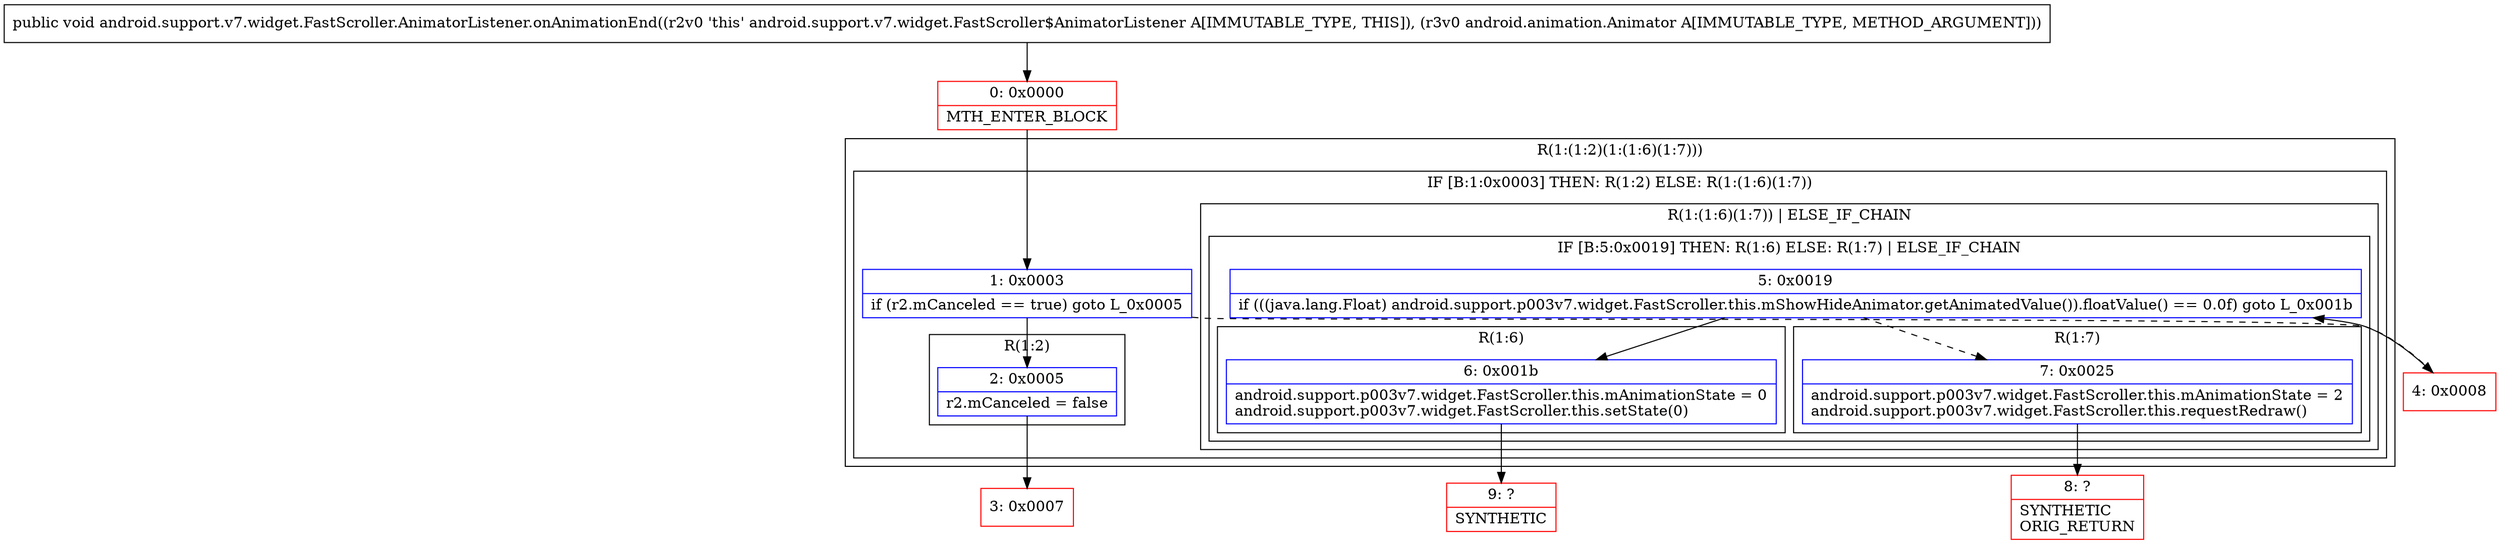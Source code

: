 digraph "CFG forandroid.support.v7.widget.FastScroller.AnimatorListener.onAnimationEnd(Landroid\/animation\/Animator;)V" {
subgraph cluster_Region_1065590916 {
label = "R(1:(1:2)(1:(1:6)(1:7)))";
node [shape=record,color=blue];
subgraph cluster_IfRegion_1802561580 {
label = "IF [B:1:0x0003] THEN: R(1:2) ELSE: R(1:(1:6)(1:7))";
node [shape=record,color=blue];
Node_1 [shape=record,label="{1\:\ 0x0003|if (r2.mCanceled == true) goto L_0x0005\l}"];
subgraph cluster_Region_1374691073 {
label = "R(1:2)";
node [shape=record,color=blue];
Node_2 [shape=record,label="{2\:\ 0x0005|r2.mCanceled = false\l}"];
}
subgraph cluster_Region_1935379339 {
label = "R(1:(1:6)(1:7)) | ELSE_IF_CHAIN\l";
node [shape=record,color=blue];
subgraph cluster_IfRegion_1375638244 {
label = "IF [B:5:0x0019] THEN: R(1:6) ELSE: R(1:7) | ELSE_IF_CHAIN\l";
node [shape=record,color=blue];
Node_5 [shape=record,label="{5\:\ 0x0019|if (((java.lang.Float) android.support.p003v7.widget.FastScroller.this.mShowHideAnimator.getAnimatedValue()).floatValue() == 0.0f) goto L_0x001b\l}"];
subgraph cluster_Region_1025716607 {
label = "R(1:6)";
node [shape=record,color=blue];
Node_6 [shape=record,label="{6\:\ 0x001b|android.support.p003v7.widget.FastScroller.this.mAnimationState = 0\landroid.support.p003v7.widget.FastScroller.this.setState(0)\l}"];
}
subgraph cluster_Region_1828334029 {
label = "R(1:7)";
node [shape=record,color=blue];
Node_7 [shape=record,label="{7\:\ 0x0025|android.support.p003v7.widget.FastScroller.this.mAnimationState = 2\landroid.support.p003v7.widget.FastScroller.this.requestRedraw()\l}"];
}
}
}
}
}
Node_0 [shape=record,color=red,label="{0\:\ 0x0000|MTH_ENTER_BLOCK\l}"];
Node_3 [shape=record,color=red,label="{3\:\ 0x0007}"];
Node_4 [shape=record,color=red,label="{4\:\ 0x0008}"];
Node_8 [shape=record,color=red,label="{8\:\ ?|SYNTHETIC\lORIG_RETURN\l}"];
Node_9 [shape=record,color=red,label="{9\:\ ?|SYNTHETIC\l}"];
MethodNode[shape=record,label="{public void android.support.v7.widget.FastScroller.AnimatorListener.onAnimationEnd((r2v0 'this' android.support.v7.widget.FastScroller$AnimatorListener A[IMMUTABLE_TYPE, THIS]), (r3v0 android.animation.Animator A[IMMUTABLE_TYPE, METHOD_ARGUMENT])) }"];
MethodNode -> Node_0;
Node_1 -> Node_2;
Node_1 -> Node_4[style=dashed];
Node_2 -> Node_3;
Node_5 -> Node_6;
Node_5 -> Node_7[style=dashed];
Node_6 -> Node_9;
Node_7 -> Node_8;
Node_0 -> Node_1;
Node_4 -> Node_5;
}

